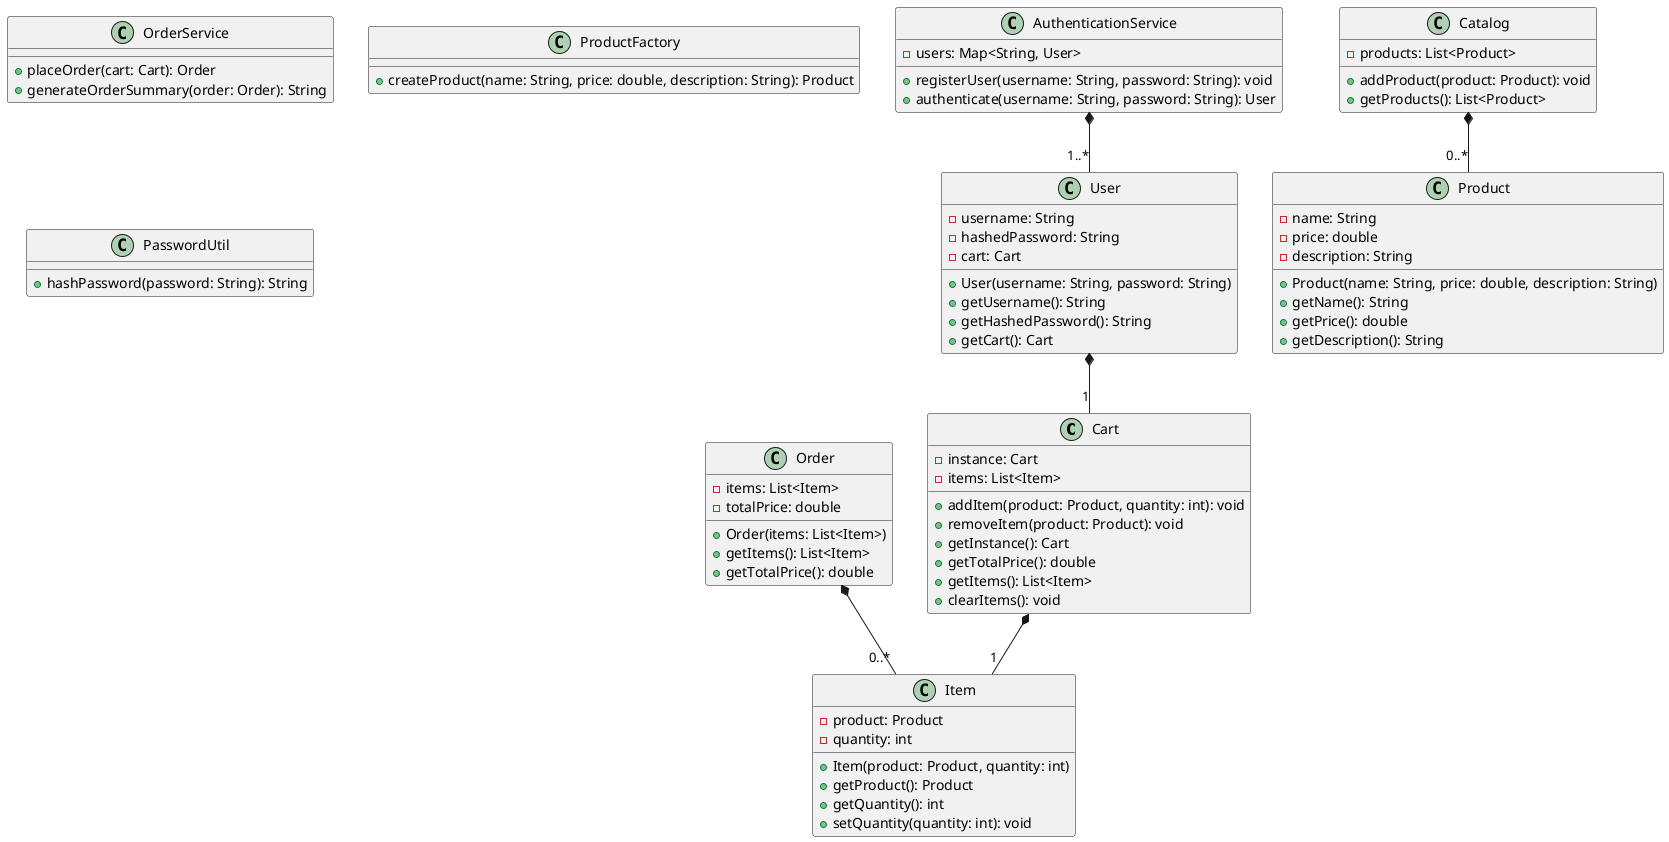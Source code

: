 @startuml

class Cart {
  -instance: Cart
  -items: List<Item>
  +addItem(product: Product, quantity: int): void
  +removeItem(product: Product): void
  +getInstance(): Cart
  +getTotalPrice(): double
  +getItems(): List<Item>
  +clearItems(): void
}

class Catalog {
  -products: List<Product>
  +addProduct(product: Product): void
  +getProducts(): List<Product>
}

class Item {
  -product: Product
  -quantity: int
  +Item(product: Product, quantity: int)
  +getProduct(): Product
  +getQuantity(): int
  +setQuantity(quantity: int): void
}

class Order {
  -items: List<Item>
  -totalPrice: double
  +Order(items: List<Item>)
  +getItems(): List<Item>
  +getTotalPrice(): double
}

class OrderService {
  +placeOrder(cart: Cart): Order
  +generateOrderSummary(order: Order): String
}

class Product {
  -name: String
  -price: double
  -description: String
  +Product(name: String, price: double, description: String)
  +getName(): String
  +getPrice(): double
  +getDescription(): String
}

class ProductFactory {
  +createProduct(name: String, price: double, description: String): Product
}

class User {
  -username: String
  -hashedPassword: String
  -cart: Cart
  +User(username: String, password: String)
  +getUsername(): String
  +getHashedPassword(): String
  +getCart(): Cart
}

class AuthenticationService {
  -users: Map<String, User>
  +registerUser(username: String, password: String): void
  +authenticate(username: String, password: String): User
}

class PasswordUtil {
  +hashPassword(password: String): String
}

Cart *-- "1" Item
Catalog *-- "0..*" Product
Order *-- "0..*" Item
User *-- "1" Cart
AuthenticationService *-- "1..*" User

@enduml
